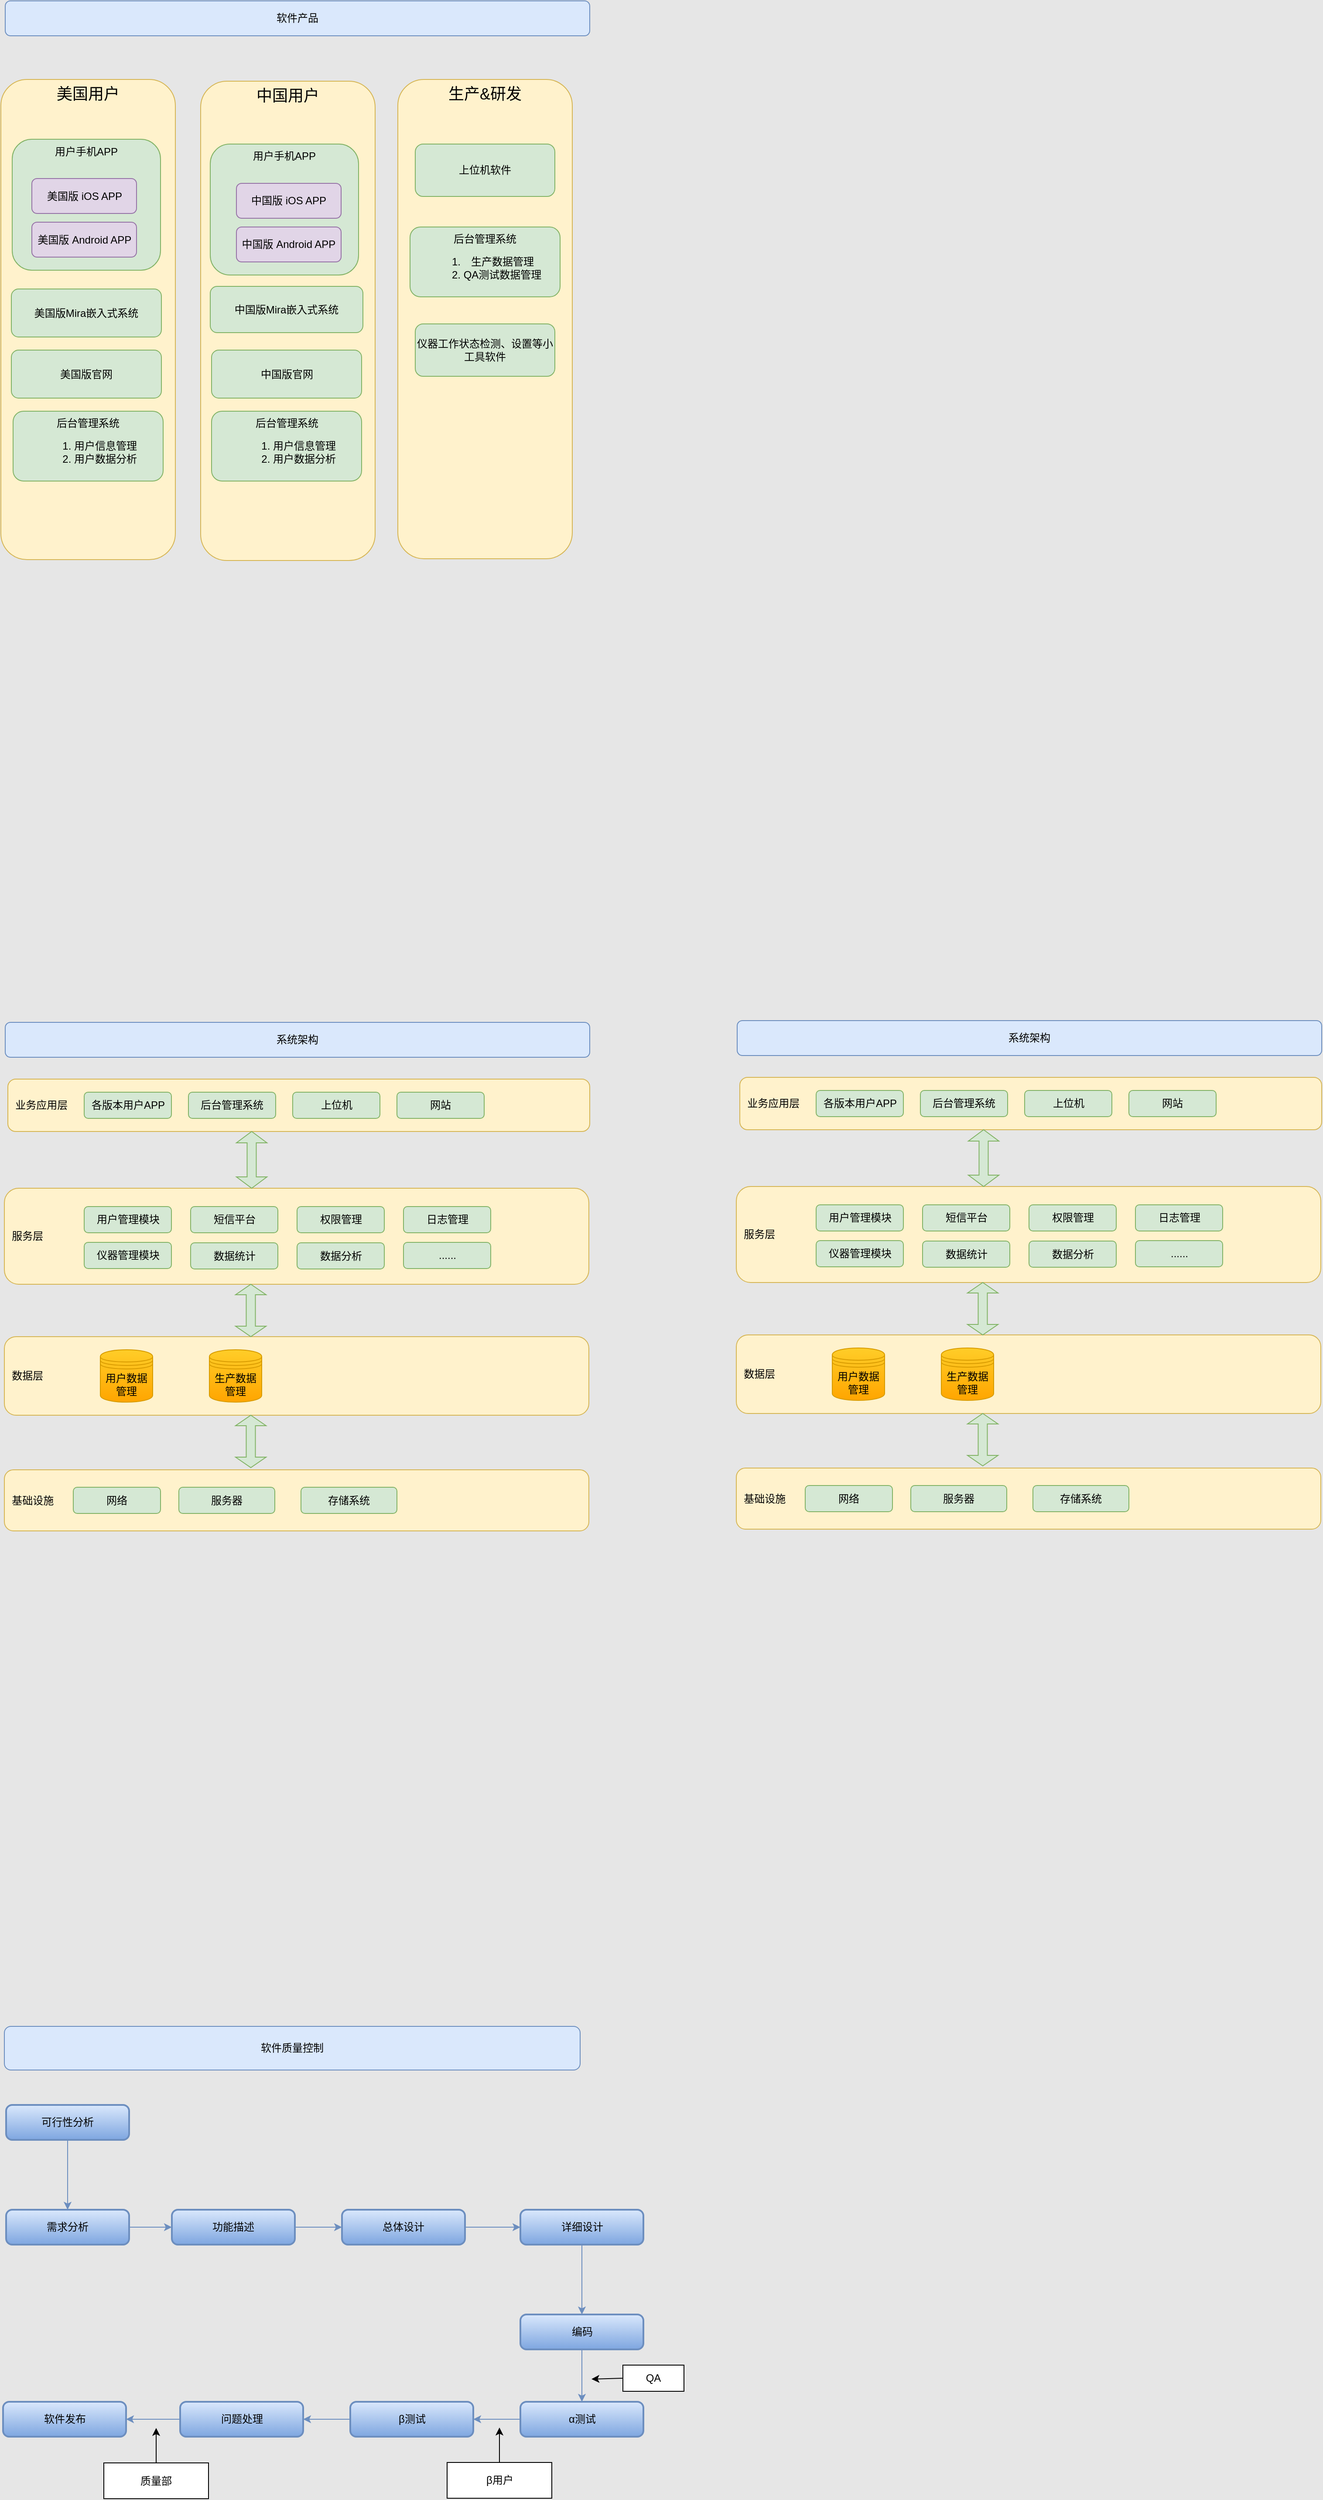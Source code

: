 <mxfile version="10.8.2" type="github"><diagram id="XObeihnjIJagdVTVRIa1" name="第 1 页"><mxGraphModel dx="802" dy="-548" grid="1" gridSize="10" guides="1" tooltips="1" connect="1" arrows="1" fold="1" page="1" pageScale="1" pageWidth="827" pageHeight="1169" background="#E6E6E6" math="0" shadow="0"><root><mxCell id="0"/><mxCell id="1" parent="0"/><mxCell id="B7sT9SbihXuZ1xSZ1FCd-13" value="美国用户" style="rounded=1;whiteSpace=wrap;html=1;fillColor=#fff2cc;strokeColor=#d6b656;verticalAlign=top;fontSize=18;" parent="1" vertex="1"><mxGeometry x="35" y="1310" width="200" height="550" as="geometry"/></mxCell><mxCell id="1zTaEgs4XXAbuq_W-WRQ-1" value="软件产品" style="rounded=1;whiteSpace=wrap;html=1;fillColor=#dae8fc;strokeColor=#6c8ebf;" parent="1" vertex="1"><mxGeometry x="40" y="1220" width="670" height="40" as="geometry"/></mxCell><mxCell id="B7sT9SbihXuZ1xSZ1FCd-1" value="用户手机APP" style="rounded=1;whiteSpace=wrap;html=1;verticalAlign=top;fillColor=#d5e8d4;strokeColor=#82b366;" parent="1" vertex="1"><mxGeometry x="48" y="1378.5" width="170" height="150" as="geometry"/></mxCell><mxCell id="B7sT9SbihXuZ1xSZ1FCd-2" value="美国版 iOS APP" style="rounded=1;whiteSpace=wrap;html=1;fillColor=#e1d5e7;strokeColor=#9673a6;" parent="1" vertex="1"><mxGeometry x="70.5" y="1423.5" width="120" height="40" as="geometry"/></mxCell><mxCell id="B7sT9SbihXuZ1xSZ1FCd-3" value="美国版 Android APP" style="rounded=1;whiteSpace=wrap;html=1;fillColor=#e1d5e7;strokeColor=#9673a6;" parent="1" vertex="1"><mxGeometry x="70.5" y="1473.5" width="120" height="40" as="geometry"/></mxCell><mxCell id="B7sT9SbihXuZ1xSZ1FCd-6" value="&amp;nbsp; 服务层" style="rounded=1;whiteSpace=wrap;html=1;fillColor=#fff2cc;strokeColor=#d6b656;align=left;" parent="1" vertex="1"><mxGeometry x="39" y="2580" width="670" height="110" as="geometry"/></mxCell><mxCell id="B7sT9SbihXuZ1xSZ1FCd-7" value="&amp;nbsp; 数据层" style="rounded=1;whiteSpace=wrap;html=1;align=left;fillColor=#fff2cc;strokeColor=#d6b656;" parent="1" vertex="1"><mxGeometry x="39" y="2750" width="670" height="90" as="geometry"/></mxCell><mxCell id="B7sT9SbihXuZ1xSZ1FCd-11" value="美国版Mira嵌入式系统" style="rounded=1;whiteSpace=wrap;html=1;fillColor=#d5e8d4;strokeColor=#82b366;" parent="1" vertex="1"><mxGeometry x="47" y="1550" width="172" height="55" as="geometry"/></mxCell><mxCell id="B7sT9SbihXuZ1xSZ1FCd-14" value="中国用户" style="rounded=1;whiteSpace=wrap;html=1;fillColor=#fff2cc;strokeColor=#d6b656;verticalAlign=top;fontSize=18;" parent="1" vertex="1"><mxGeometry x="264" y="1312" width="200" height="549" as="geometry"/></mxCell><mxCell id="B7sT9SbihXuZ1xSZ1FCd-15" value="用户手机APP" style="rounded=1;whiteSpace=wrap;html=1;verticalAlign=top;fillColor=#d5e8d4;strokeColor=#82b366;" parent="1" vertex="1"><mxGeometry x="275" y="1384" width="170" height="150" as="geometry"/></mxCell><mxCell id="B7sT9SbihXuZ1xSZ1FCd-18" value="中国版 iOS APP" style="rounded=1;whiteSpace=wrap;html=1;fillColor=#e1d5e7;strokeColor=#9673a6;" parent="1" vertex="1"><mxGeometry x="305" y="1429" width="120" height="40" as="geometry"/></mxCell><mxCell id="B7sT9SbihXuZ1xSZ1FCd-19" value="中国版 Android APP" style="rounded=1;whiteSpace=wrap;html=1;fillColor=#e1d5e7;strokeColor=#9673a6;" parent="1" vertex="1"><mxGeometry x="305" y="1479" width="120" height="40" as="geometry"/></mxCell><mxCell id="B7sT9SbihXuZ1xSZ1FCd-22" value="中国版Mira嵌入式系统" style="rounded=1;whiteSpace=wrap;html=1;fillColor=#d5e8d4;strokeColor=#82b366;" parent="1" vertex="1"><mxGeometry x="275" y="1547" width="175" height="53" as="geometry"/></mxCell><mxCell id="B7sT9SbihXuZ1xSZ1FCd-26" value="美国版官网" style="rounded=1;whiteSpace=wrap;html=1;fillColor=#d5e8d4;strokeColor=#82b366;" parent="1" vertex="1"><mxGeometry x="47" y="1620" width="172" height="55" as="geometry"/></mxCell><mxCell id="B7sT9SbihXuZ1xSZ1FCd-27" value="中国版官网" style="rounded=1;whiteSpace=wrap;html=1;fillColor=#d5e8d4;strokeColor=#82b366;" parent="1" vertex="1"><mxGeometry x="276.5" y="1620" width="172" height="55" as="geometry"/></mxCell><mxCell id="B7sT9SbihXuZ1xSZ1FCd-28" value="生产&amp;amp;研发" style="rounded=1;whiteSpace=wrap;html=1;fillColor=#fff2cc;strokeColor=#d6b656;verticalAlign=top;fontSize=18;" parent="1" vertex="1"><mxGeometry x="490" y="1310" width="200" height="549" as="geometry"/></mxCell><mxCell id="B7sT9SbihXuZ1xSZ1FCd-29" value="上位机软件" style="rounded=1;whiteSpace=wrap;html=1;fontSize=12;fillColor=#d5e8d4;strokeColor=#82b366;" parent="1" vertex="1"><mxGeometry x="510" y="1384" width="160" height="60" as="geometry"/></mxCell><mxCell id="B7sT9SbihXuZ1xSZ1FCd-30" value="后台管理系统&lt;br&gt;&lt;ol&gt;&lt;li&gt;用户信息管理&lt;br&gt;&lt;/li&gt;&lt;li&gt;用户数据分析&lt;br&gt;&lt;/li&gt;&lt;/ol&gt;" style="rounded=1;whiteSpace=wrap;html=1;fillColor=#d5e8d4;strokeColor=#82b366;" parent="1" vertex="1"><mxGeometry x="49" y="1690" width="172" height="80" as="geometry"/></mxCell><mxCell id="B7sT9SbihXuZ1xSZ1FCd-32" value="后台管理系统&lt;br&gt;&lt;ol&gt;&lt;li&gt;用户信息管理&lt;br&gt;&lt;/li&gt;&lt;li&gt;用户数据分析&lt;br&gt;&lt;/li&gt;&lt;/ol&gt;" style="rounded=1;whiteSpace=wrap;html=1;fillColor=#d5e8d4;strokeColor=#82b366;" parent="1" vertex="1"><mxGeometry x="276.5" y="1690" width="172" height="80" as="geometry"/></mxCell><mxCell id="B7sT9SbihXuZ1xSZ1FCd-33" value="系统架构" style="rounded=1;whiteSpace=wrap;html=1;fillColor=#dae8fc;strokeColor=#6c8ebf;" parent="1" vertex="1"><mxGeometry x="40" y="2390" width="670" height="40" as="geometry"/></mxCell><mxCell id="B7sT9SbihXuZ1xSZ1FCd-34" value="后台管理系统&lt;br&gt;&lt;ol&gt;&lt;li&gt;生产数据管理&lt;/li&gt;&lt;li&gt;QA测试数据管理&lt;/li&gt;&lt;/ol&gt;" style="rounded=1;whiteSpace=wrap;html=1;fillColor=#d5e8d4;strokeColor=#82b366;" parent="1" vertex="1"><mxGeometry x="504" y="1479" width="172" height="80" as="geometry"/></mxCell><mxCell id="B7sT9SbihXuZ1xSZ1FCd-35" value="软件质量控制" style="rounded=1;whiteSpace=wrap;html=1;fillColor=#dae8fc;strokeColor=#6c8ebf;" parent="1" vertex="1"><mxGeometry x="39" y="3540" width="660" height="50" as="geometry"/></mxCell><mxCell id="B7sT9SbihXuZ1xSZ1FCd-36" value="仪器工作状态检测、设置等小工具软件" style="rounded=1;whiteSpace=wrap;html=1;fontSize=12;fillColor=#d5e8d4;strokeColor=#82b366;" parent="1" vertex="1"><mxGeometry x="510" y="1590" width="160" height="60" as="geometry"/></mxCell><mxCell id="B7sT9SbihXuZ1xSZ1FCd-37" value="&amp;nbsp; 业务应用层" style="rounded=1;whiteSpace=wrap;html=1;fillColor=#fff2cc;strokeColor=#d6b656;align=left;" parent="1" vertex="1"><mxGeometry x="43" y="2455" width="667" height="60" as="geometry"/></mxCell><mxCell id="B7sT9SbihXuZ1xSZ1FCd-38" value="&amp;nbsp; 基础设施" style="rounded=1;whiteSpace=wrap;html=1;align=left;fillColor=#fff2cc;strokeColor=#d6b656;" parent="1" vertex="1"><mxGeometry x="39" y="2902.5" width="670" height="70" as="geometry"/></mxCell><mxCell id="B7sT9SbihXuZ1xSZ1FCd-39" value="用户数据管理" style="shape=datastore;whiteSpace=wrap;html=1;fontSize=12;fillColor=#ffcd28;strokeColor=#d79b00;gradientColor=#ffa500;" parent="1" vertex="1"><mxGeometry x="149" y="2765" width="60" height="60" as="geometry"/></mxCell><mxCell id="B7sT9SbihXuZ1xSZ1FCd-40" value="网络" style="rounded=1;whiteSpace=wrap;html=1;fontSize=12;align=center;fillColor=#d5e8d4;strokeColor=#82b366;" parent="1" vertex="1"><mxGeometry x="118" y="2922.5" width="100" height="30" as="geometry"/></mxCell><mxCell id="B7sT9SbihXuZ1xSZ1FCd-41" value="服务器" style="rounded=1;whiteSpace=wrap;html=1;fontSize=12;align=center;fillColor=#d5e8d4;strokeColor=#82b366;" parent="1" vertex="1"><mxGeometry x="239" y="2922.5" width="110" height="30" as="geometry"/></mxCell><mxCell id="B7sT9SbihXuZ1xSZ1FCd-42" value="存储系统" style="rounded=1;whiteSpace=wrap;html=1;fontSize=12;align=center;fillColor=#d5e8d4;strokeColor=#82b366;" parent="1" vertex="1"><mxGeometry x="379" y="2922.5" width="110" height="30" as="geometry"/></mxCell><mxCell id="B7sT9SbihXuZ1xSZ1FCd-43" value="生产数据管理" style="shape=datastore;whiteSpace=wrap;html=1;fontSize=12;fillColor=#ffcd28;strokeColor=#d79b00;gradientColor=#ffa500;" parent="1" vertex="1"><mxGeometry x="274" y="2765" width="60" height="60" as="geometry"/></mxCell><mxCell id="B7sT9SbihXuZ1xSZ1FCd-45" value="各版本用户APP" style="rounded=1;whiteSpace=wrap;html=1;fontSize=12;align=center;fillColor=#d5e8d4;strokeColor=#82b366;" parent="1" vertex="1"><mxGeometry x="130.5" y="2470" width="100" height="30" as="geometry"/></mxCell><mxCell id="B7sT9SbihXuZ1xSZ1FCd-46" value="后台管理系统" style="rounded=1;whiteSpace=wrap;html=1;fontSize=12;align=center;fillColor=#d5e8d4;strokeColor=#82b366;" parent="1" vertex="1"><mxGeometry x="250" y="2470" width="100" height="30" as="geometry"/></mxCell><mxCell id="B7sT9SbihXuZ1xSZ1FCd-47" value="上位机" style="rounded=1;whiteSpace=wrap;html=1;fontSize=12;align=center;fillColor=#d5e8d4;strokeColor=#82b366;" parent="1" vertex="1"><mxGeometry x="369.5" y="2470" width="100" height="30" as="geometry"/></mxCell><mxCell id="B7sT9SbihXuZ1xSZ1FCd-48" value="" style="shape=doubleArrow;direction=south;whiteSpace=wrap;html=1;fontSize=12;align=left;fillColor=#d5e8d4;strokeColor=#82b366;" parent="1" vertex="1"><mxGeometry x="304" y="2840" width="35" height="60" as="geometry"/></mxCell><mxCell id="B7sT9SbihXuZ1xSZ1FCd-49" value="" style="shape=doubleArrow;direction=south;whiteSpace=wrap;html=1;fontSize=12;align=left;fillColor=#d5e8d4;strokeColor=#82b366;" parent="1" vertex="1"><mxGeometry x="304" y="2690" width="35" height="60" as="geometry"/></mxCell><mxCell id="B7sT9SbihXuZ1xSZ1FCd-50" value="" style="shape=doubleArrow;direction=south;whiteSpace=wrap;html=1;fontSize=12;align=left;fillColor=#d5e8d4;strokeColor=#82b366;" parent="1" vertex="1"><mxGeometry x="305" y="2515" width="35" height="65" as="geometry"/></mxCell><mxCell id="B7sT9SbihXuZ1xSZ1FCd-51" value="网站" style="rounded=1;whiteSpace=wrap;html=1;fontSize=12;align=center;fillColor=#d5e8d4;strokeColor=#82b366;" parent="1" vertex="1"><mxGeometry x="489" y="2470" width="100" height="30" as="geometry"/></mxCell><mxCell id="B7sT9SbihXuZ1xSZ1FCd-52" value="短信平台" style="rounded=1;whiteSpace=wrap;html=1;fontSize=12;align=center;fillColor=#d5e8d4;strokeColor=#82b366;" parent="1" vertex="1"><mxGeometry x="252.5" y="2601" width="100" height="30" as="geometry"/></mxCell><mxCell id="B7sT9SbihXuZ1xSZ1FCd-53" value="用户管理模块" style="rounded=1;whiteSpace=wrap;html=1;fontSize=12;align=center;fillColor=#d5e8d4;strokeColor=#82b366;" parent="1" vertex="1"><mxGeometry x="130.5" y="2601" width="100" height="30" as="geometry"/></mxCell><mxCell id="B7sT9SbihXuZ1xSZ1FCd-54" value="权限管理" style="rounded=1;whiteSpace=wrap;html=1;fontSize=12;align=center;fillColor=#d5e8d4;strokeColor=#82b366;" parent="1" vertex="1"><mxGeometry x="374.5" y="2601" width="100" height="30" as="geometry"/></mxCell><mxCell id="B7sT9SbihXuZ1xSZ1FCd-55" value="日志管理" style="rounded=1;whiteSpace=wrap;html=1;fontSize=12;align=center;fillColor=#d5e8d4;strokeColor=#82b366;" parent="1" vertex="1"><mxGeometry x="496.5" y="2601" width="100" height="30" as="geometry"/></mxCell><mxCell id="B7sT9SbihXuZ1xSZ1FCd-56" value="......" style="rounded=1;whiteSpace=wrap;html=1;fontSize=12;align=center;fillColor=#d5e8d4;strokeColor=#82b366;" parent="1" vertex="1"><mxGeometry x="496.5" y="2642" width="100" height="30" as="geometry"/></mxCell><mxCell id="B7sT9SbihXuZ1xSZ1FCd-57" value="数据统计" style="rounded=1;whiteSpace=wrap;html=1;fontSize=12;align=center;fillColor=#d5e8d4;strokeColor=#82b366;" parent="1" vertex="1"><mxGeometry x="252.5" y="2642.5" width="100" height="30" as="geometry"/></mxCell><mxCell id="B7sT9SbihXuZ1xSZ1FCd-58" value="仪器管理模块" style="rounded=1;whiteSpace=wrap;html=1;fontSize=12;align=center;fillColor=#d5e8d4;strokeColor=#82b366;" parent="1" vertex="1"><mxGeometry x="130.5" y="2642" width="100" height="30" as="geometry"/></mxCell><mxCell id="B7sT9SbihXuZ1xSZ1FCd-59" value="数据分析" style="rounded=1;whiteSpace=wrap;html=1;fontSize=12;align=center;fillColor=#d5e8d4;strokeColor=#82b366;" parent="1" vertex="1"><mxGeometry x="374.5" y="2642.5" width="100" height="30" as="geometry"/></mxCell><mxCell id="B7sT9SbihXuZ1xSZ1FCd-62" value="" style="edgeStyle=orthogonalEdgeStyle;rounded=0;orthogonalLoop=1;jettySize=auto;html=1;fontSize=12;fillColor=#dae8fc;strokeColor=#6c8ebf;gradientColor=#7ea6e0;" parent="1" source="B7sT9SbihXuZ1xSZ1FCd-60" target="B7sT9SbihXuZ1xSZ1FCd-61" edge="1"><mxGeometry relative="1" as="geometry"/></mxCell><mxCell id="B7sT9SbihXuZ1xSZ1FCd-60" value="可行性分析" style="rounded=1;whiteSpace=wrap;html=1;absoluteArcSize=1;arcSize=14;strokeWidth=2;fontSize=12;align=center;fillColor=#dae8fc;strokeColor=#6c8ebf;gradientColor=#7ea6e0;" parent="1" vertex="1"><mxGeometry x="41" y="3630" width="141" height="40" as="geometry"/></mxCell><mxCell id="B7sT9SbihXuZ1xSZ1FCd-64" value="" style="edgeStyle=orthogonalEdgeStyle;rounded=0;orthogonalLoop=1;jettySize=auto;html=1;fontSize=12;fillColor=#dae8fc;strokeColor=#6c8ebf;gradientColor=#7ea6e0;" parent="1" source="B7sT9SbihXuZ1xSZ1FCd-61" target="B7sT9SbihXuZ1xSZ1FCd-63" edge="1"><mxGeometry relative="1" as="geometry"/></mxCell><mxCell id="B7sT9SbihXuZ1xSZ1FCd-61" value="需求分析" style="rounded=1;whiteSpace=wrap;html=1;absoluteArcSize=1;arcSize=14;strokeWidth=2;fontSize=12;align=center;fillColor=#dae8fc;strokeColor=#6c8ebf;gradientColor=#7ea6e0;" parent="1" vertex="1"><mxGeometry x="41" y="3750" width="141" height="40" as="geometry"/></mxCell><mxCell id="B7sT9SbihXuZ1xSZ1FCd-66" value="" style="edgeStyle=orthogonalEdgeStyle;rounded=0;orthogonalLoop=1;jettySize=auto;html=1;fontSize=12;fillColor=#dae8fc;strokeColor=#6c8ebf;gradientColor=#7ea6e0;" parent="1" source="B7sT9SbihXuZ1xSZ1FCd-63" target="B7sT9SbihXuZ1xSZ1FCd-65" edge="1"><mxGeometry relative="1" as="geometry"/></mxCell><mxCell id="B7sT9SbihXuZ1xSZ1FCd-63" value="功能描述" style="rounded=1;whiteSpace=wrap;html=1;absoluteArcSize=1;arcSize=14;strokeWidth=2;fontSize=12;align=center;fillColor=#dae8fc;strokeColor=#6c8ebf;gradientColor=#7ea6e0;" parent="1" vertex="1"><mxGeometry x="231" y="3750" width="141" height="40" as="geometry"/></mxCell><mxCell id="B7sT9SbihXuZ1xSZ1FCd-68" value="" style="edgeStyle=orthogonalEdgeStyle;rounded=0;orthogonalLoop=1;jettySize=auto;html=1;fontSize=12;fillColor=#dae8fc;strokeColor=#6c8ebf;gradientColor=#7ea6e0;" parent="1" source="B7sT9SbihXuZ1xSZ1FCd-65" target="B7sT9SbihXuZ1xSZ1FCd-67" edge="1"><mxGeometry relative="1" as="geometry"/></mxCell><mxCell id="B7sT9SbihXuZ1xSZ1FCd-65" value="总体设计" style="rounded=1;whiteSpace=wrap;html=1;absoluteArcSize=1;arcSize=14;strokeWidth=2;fontSize=12;align=center;fillColor=#dae8fc;strokeColor=#6c8ebf;gradientColor=#7ea6e0;" parent="1" vertex="1"><mxGeometry x="426" y="3750" width="141" height="40" as="geometry"/></mxCell><mxCell id="B7sT9SbihXuZ1xSZ1FCd-70" value="" style="edgeStyle=orthogonalEdgeStyle;rounded=0;orthogonalLoop=1;jettySize=auto;html=1;fontSize=12;fillColor=#dae8fc;strokeColor=#6c8ebf;gradientColor=#7ea6e0;" parent="1" source="B7sT9SbihXuZ1xSZ1FCd-67" target="B7sT9SbihXuZ1xSZ1FCd-69" edge="1"><mxGeometry relative="1" as="geometry"/></mxCell><mxCell id="B7sT9SbihXuZ1xSZ1FCd-67" value="详细设计" style="rounded=1;whiteSpace=wrap;html=1;absoluteArcSize=1;arcSize=14;strokeWidth=2;fontSize=12;align=center;fillColor=#dae8fc;strokeColor=#6c8ebf;gradientColor=#7ea6e0;" parent="1" vertex="1"><mxGeometry x="630.5" y="3750" width="141" height="40" as="geometry"/></mxCell><mxCell id="B7sT9SbihXuZ1xSZ1FCd-74" value="" style="edgeStyle=orthogonalEdgeStyle;rounded=0;orthogonalLoop=1;jettySize=auto;html=1;fontSize=12;entryX=0.5;entryY=0;entryDx=0;entryDy=0;exitX=0.5;exitY=1;exitDx=0;exitDy=0;fillColor=#dae8fc;strokeColor=#6c8ebf;gradientColor=#7ea6e0;" parent="1" source="B7sT9SbihXuZ1xSZ1FCd-69" target="B7sT9SbihXuZ1xSZ1FCd-73" edge="1"><mxGeometry relative="1" as="geometry"/></mxCell><mxCell id="B7sT9SbihXuZ1xSZ1FCd-69" value="编码" style="rounded=1;whiteSpace=wrap;html=1;absoluteArcSize=1;arcSize=14;strokeWidth=2;fontSize=12;align=center;fillColor=#dae8fc;strokeColor=#6c8ebf;gradientColor=#7ea6e0;" parent="1" vertex="1"><mxGeometry x="630.5" y="3870" width="141" height="40" as="geometry"/></mxCell><mxCell id="B7sT9SbihXuZ1xSZ1FCd-76" value="" style="edgeStyle=orthogonalEdgeStyle;rounded=0;orthogonalLoop=1;jettySize=auto;html=1;fontSize=12;fillColor=#dae8fc;strokeColor=#6c8ebf;gradientColor=#7ea6e0;" parent="1" source="B7sT9SbihXuZ1xSZ1FCd-73" target="B7sT9SbihXuZ1xSZ1FCd-75" edge="1"><mxGeometry relative="1" as="geometry"/></mxCell><mxCell id="B7sT9SbihXuZ1xSZ1FCd-73" value="&lt;span&gt;α测试&lt;/span&gt;" style="rounded=1;whiteSpace=wrap;html=1;absoluteArcSize=1;arcSize=14;strokeWidth=2;fontSize=12;align=center;fillColor=#dae8fc;strokeColor=#6c8ebf;gradientColor=#7ea6e0;" parent="1" vertex="1"><mxGeometry x="630.5" y="3970" width="141" height="40" as="geometry"/></mxCell><mxCell id="B7sT9SbihXuZ1xSZ1FCd-78" value="" style="edgeStyle=orthogonalEdgeStyle;rounded=0;orthogonalLoop=1;jettySize=auto;html=1;fontSize=12;fillColor=#dae8fc;strokeColor=#6c8ebf;gradientColor=#7ea6e0;" parent="1" source="B7sT9SbihXuZ1xSZ1FCd-75" target="B7sT9SbihXuZ1xSZ1FCd-77" edge="1"><mxGeometry relative="1" as="geometry"/></mxCell><mxCell id="B7sT9SbihXuZ1xSZ1FCd-75" value="&lt;span&gt;β测试&lt;/span&gt;&lt;br&gt;" style="rounded=1;whiteSpace=wrap;html=1;absoluteArcSize=1;arcSize=14;strokeWidth=2;fontSize=12;align=center;fillColor=#dae8fc;strokeColor=#6c8ebf;gradientColor=#7ea6e0;" parent="1" vertex="1"><mxGeometry x="435.5" y="3970" width="141" height="40" as="geometry"/></mxCell><mxCell id="B7sT9SbihXuZ1xSZ1FCd-80" value="" style="edgeStyle=orthogonalEdgeStyle;rounded=0;orthogonalLoop=1;jettySize=auto;html=1;fontSize=12;fillColor=#dae8fc;strokeColor=#6c8ebf;gradientColor=#7ea6e0;" parent="1" source="B7sT9SbihXuZ1xSZ1FCd-77" target="B7sT9SbihXuZ1xSZ1FCd-79" edge="1"><mxGeometry relative="1" as="geometry"/></mxCell><mxCell id="B7sT9SbihXuZ1xSZ1FCd-77" value="问题处理" style="rounded=1;whiteSpace=wrap;html=1;absoluteArcSize=1;arcSize=14;strokeWidth=2;fontSize=12;align=center;fillColor=#dae8fc;strokeColor=#6c8ebf;gradientColor=#7ea6e0;" parent="1" vertex="1"><mxGeometry x="240.5" y="3970" width="141" height="40" as="geometry"/></mxCell><mxCell id="B7sT9SbihXuZ1xSZ1FCd-79" value="软件发布" style="rounded=1;whiteSpace=wrap;html=1;absoluteArcSize=1;arcSize=14;strokeWidth=2;fontSize=12;align=center;fillColor=#dae8fc;strokeColor=#6c8ebf;gradientColor=#7ea6e0;" parent="1" vertex="1"><mxGeometry x="37.5" y="3970" width="141" height="40" as="geometry"/></mxCell><mxCell id="B7sT9SbihXuZ1xSZ1FCd-81" value="质量部" style="rounded=0;whiteSpace=wrap;html=1;fontSize=12;align=center;" parent="1" vertex="1"><mxGeometry x="153" y="4040" width="120" height="41" as="geometry"/></mxCell><mxCell id="B7sT9SbihXuZ1xSZ1FCd-82" value="" style="endArrow=classic;html=1;fontSize=12;exitX=0.5;exitY=0;exitDx=0;exitDy=0;" parent="1" source="B7sT9SbihXuZ1xSZ1FCd-81" edge="1"><mxGeometry width="50" height="50" relative="1" as="geometry"><mxPoint x="202" y="3940" as="sourcePoint"/><mxPoint x="213" y="4000" as="targetPoint"/></mxGeometry></mxCell><mxCell id="B7sT9SbihXuZ1xSZ1FCd-83" value="QA" style="rounded=0;whiteSpace=wrap;html=1;fontSize=12;align=center;" parent="1" vertex="1"><mxGeometry x="748" y="3928" width="70" height="30" as="geometry"/></mxCell><mxCell id="B7sT9SbihXuZ1xSZ1FCd-84" value="" style="endArrow=classic;html=1;fontSize=12;exitX=0;exitY=0.5;exitDx=0;exitDy=0;" parent="1" source="B7sT9SbihXuZ1xSZ1FCd-83" edge="1"><mxGeometry width="50" height="50" relative="1" as="geometry"><mxPoint x="223" y="4044" as="sourcePoint"/><mxPoint x="712" y="3944" as="targetPoint"/></mxGeometry></mxCell><mxCell id="B7sT9SbihXuZ1xSZ1FCd-85" value="β用户&lt;br&gt;" style="rounded=0;whiteSpace=wrap;html=1;fontSize=12;align=center;" parent="1" vertex="1"><mxGeometry x="546.5" y="4039.5" width="120" height="41" as="geometry"/></mxCell><mxCell id="B7sT9SbihXuZ1xSZ1FCd-86" value="" style="endArrow=classic;html=1;fontSize=12;exitX=0.5;exitY=0;exitDx=0;exitDy=0;" parent="1" source="B7sT9SbihXuZ1xSZ1FCd-85" edge="1"><mxGeometry width="50" height="50" relative="1" as="geometry"><mxPoint x="595.5" y="3939.5" as="sourcePoint"/><mxPoint x="606.5" y="3999.5" as="targetPoint"/></mxGeometry></mxCell><mxCell id="vQEZVeI7Es69hlautzV--1" value="&amp;nbsp; 服务层" style="rounded=1;whiteSpace=wrap;html=1;fillColor=#fff2cc;strokeColor=#d6b656;align=left;" vertex="1" parent="1"><mxGeometry x="878" y="2578" width="670" height="110" as="geometry"/></mxCell><mxCell id="vQEZVeI7Es69hlautzV--2" value="&amp;nbsp; 数据层" style="rounded=1;whiteSpace=wrap;html=1;align=left;fillColor=#fff2cc;strokeColor=#d6b656;" vertex="1" parent="1"><mxGeometry x="878" y="2748" width="670" height="90" as="geometry"/></mxCell><mxCell id="vQEZVeI7Es69hlautzV--3" value="系统架构" style="rounded=1;whiteSpace=wrap;html=1;fillColor=#dae8fc;strokeColor=#6c8ebf;" vertex="1" parent="1"><mxGeometry x="879" y="2388" width="670" height="40" as="geometry"/></mxCell><mxCell id="vQEZVeI7Es69hlautzV--4" value="&amp;nbsp; 业务应用层" style="rounded=1;whiteSpace=wrap;html=1;fillColor=#fff2cc;strokeColor=#d6b656;align=left;" vertex="1" parent="1"><mxGeometry x="882" y="2453" width="667" height="60" as="geometry"/></mxCell><mxCell id="vQEZVeI7Es69hlautzV--5" value="&amp;nbsp; 基础设施" style="rounded=1;whiteSpace=wrap;html=1;align=left;fillColor=#fff2cc;strokeColor=#d6b656;" vertex="1" parent="1"><mxGeometry x="878" y="2900.5" width="670" height="70" as="geometry"/></mxCell><mxCell id="vQEZVeI7Es69hlautzV--6" value="用户数据管理" style="shape=datastore;whiteSpace=wrap;html=1;fontSize=12;fillColor=#ffcd28;strokeColor=#d79b00;gradientColor=#ffa500;" vertex="1" parent="1"><mxGeometry x="988" y="2763" width="60" height="60" as="geometry"/></mxCell><mxCell id="vQEZVeI7Es69hlautzV--7" value="网络" style="rounded=1;whiteSpace=wrap;html=1;fontSize=12;align=center;fillColor=#d5e8d4;strokeColor=#82b366;" vertex="1" parent="1"><mxGeometry x="957" y="2920.5" width="100" height="30" as="geometry"/></mxCell><mxCell id="vQEZVeI7Es69hlautzV--8" value="服务器" style="rounded=1;whiteSpace=wrap;html=1;fontSize=12;align=center;fillColor=#d5e8d4;strokeColor=#82b366;" vertex="1" parent="1"><mxGeometry x="1078" y="2920.5" width="110" height="30" as="geometry"/></mxCell><mxCell id="vQEZVeI7Es69hlautzV--9" value="存储系统" style="rounded=1;whiteSpace=wrap;html=1;fontSize=12;align=center;fillColor=#d5e8d4;strokeColor=#82b366;" vertex="1" parent="1"><mxGeometry x="1218" y="2920.5" width="110" height="30" as="geometry"/></mxCell><mxCell id="vQEZVeI7Es69hlautzV--10" value="生产数据管理" style="shape=datastore;whiteSpace=wrap;html=1;fontSize=12;fillColor=#ffcd28;strokeColor=#d79b00;gradientColor=#ffa500;" vertex="1" parent="1"><mxGeometry x="1113" y="2763" width="60" height="60" as="geometry"/></mxCell><mxCell id="vQEZVeI7Es69hlautzV--11" value="各版本用户APP" style="rounded=1;whiteSpace=wrap;html=1;fontSize=12;align=center;fillColor=#d5e8d4;strokeColor=#82b366;" vertex="1" parent="1"><mxGeometry x="969.5" y="2468" width="100" height="30" as="geometry"/></mxCell><mxCell id="vQEZVeI7Es69hlautzV--12" value="后台管理系统" style="rounded=1;whiteSpace=wrap;html=1;fontSize=12;align=center;fillColor=#d5e8d4;strokeColor=#82b366;" vertex="1" parent="1"><mxGeometry x="1089" y="2468" width="100" height="30" as="geometry"/></mxCell><mxCell id="vQEZVeI7Es69hlautzV--13" value="上位机" style="rounded=1;whiteSpace=wrap;html=1;fontSize=12;align=center;fillColor=#d5e8d4;strokeColor=#82b366;" vertex="1" parent="1"><mxGeometry x="1208.5" y="2468" width="100" height="30" as="geometry"/></mxCell><mxCell id="vQEZVeI7Es69hlautzV--14" value="" style="shape=doubleArrow;direction=south;whiteSpace=wrap;html=1;fontSize=12;align=left;fillColor=#d5e8d4;strokeColor=#82b366;" vertex="1" parent="1"><mxGeometry x="1143" y="2838" width="35" height="60" as="geometry"/></mxCell><mxCell id="vQEZVeI7Es69hlautzV--15" value="" style="shape=doubleArrow;direction=south;whiteSpace=wrap;html=1;fontSize=12;align=left;fillColor=#d5e8d4;strokeColor=#82b366;" vertex="1" parent="1"><mxGeometry x="1143" y="2688" width="35" height="60" as="geometry"/></mxCell><mxCell id="vQEZVeI7Es69hlautzV--16" value="" style="shape=doubleArrow;direction=south;whiteSpace=wrap;html=1;fontSize=12;align=left;fillColor=#d5e8d4;strokeColor=#82b366;" vertex="1" parent="1"><mxGeometry x="1144" y="2513" width="35" height="65" as="geometry"/></mxCell><mxCell id="vQEZVeI7Es69hlautzV--17" value="网站" style="rounded=1;whiteSpace=wrap;html=1;fontSize=12;align=center;fillColor=#d5e8d4;strokeColor=#82b366;" vertex="1" parent="1"><mxGeometry x="1328" y="2468" width="100" height="30" as="geometry"/></mxCell><mxCell id="vQEZVeI7Es69hlautzV--18" value="短信平台" style="rounded=1;whiteSpace=wrap;html=1;fontSize=12;align=center;fillColor=#d5e8d4;strokeColor=#82b366;" vertex="1" parent="1"><mxGeometry x="1091.5" y="2599" width="100" height="30" as="geometry"/></mxCell><mxCell id="vQEZVeI7Es69hlautzV--19" value="用户管理模块" style="rounded=1;whiteSpace=wrap;html=1;fontSize=12;align=center;fillColor=#d5e8d4;strokeColor=#82b366;" vertex="1" parent="1"><mxGeometry x="969.5" y="2599" width="100" height="30" as="geometry"/></mxCell><mxCell id="vQEZVeI7Es69hlautzV--20" value="权限管理" style="rounded=1;whiteSpace=wrap;html=1;fontSize=12;align=center;fillColor=#d5e8d4;strokeColor=#82b366;" vertex="1" parent="1"><mxGeometry x="1213.5" y="2599" width="100" height="30" as="geometry"/></mxCell><mxCell id="vQEZVeI7Es69hlautzV--21" value="日志管理" style="rounded=1;whiteSpace=wrap;html=1;fontSize=12;align=center;fillColor=#d5e8d4;strokeColor=#82b366;" vertex="1" parent="1"><mxGeometry x="1335.5" y="2599" width="100" height="30" as="geometry"/></mxCell><mxCell id="vQEZVeI7Es69hlautzV--22" value="......" style="rounded=1;whiteSpace=wrap;html=1;fontSize=12;align=center;fillColor=#d5e8d4;strokeColor=#82b366;" vertex="1" parent="1"><mxGeometry x="1335.5" y="2640" width="100" height="30" as="geometry"/></mxCell><mxCell id="vQEZVeI7Es69hlautzV--23" value="数据统计" style="rounded=1;whiteSpace=wrap;html=1;fontSize=12;align=center;fillColor=#d5e8d4;strokeColor=#82b366;" vertex="1" parent="1"><mxGeometry x="1091.5" y="2640.5" width="100" height="30" as="geometry"/></mxCell><mxCell id="vQEZVeI7Es69hlautzV--24" value="仪器管理模块" style="rounded=1;whiteSpace=wrap;html=1;fontSize=12;align=center;fillColor=#d5e8d4;strokeColor=#82b366;" vertex="1" parent="1"><mxGeometry x="969.5" y="2640" width="100" height="30" as="geometry"/></mxCell><mxCell id="vQEZVeI7Es69hlautzV--25" value="数据分析" style="rounded=1;whiteSpace=wrap;html=1;fontSize=12;align=center;fillColor=#d5e8d4;strokeColor=#82b366;" vertex="1" parent="1"><mxGeometry x="1213.5" y="2640.5" width="100" height="30" as="geometry"/></mxCell></root></mxGraphModel></diagram></mxfile>